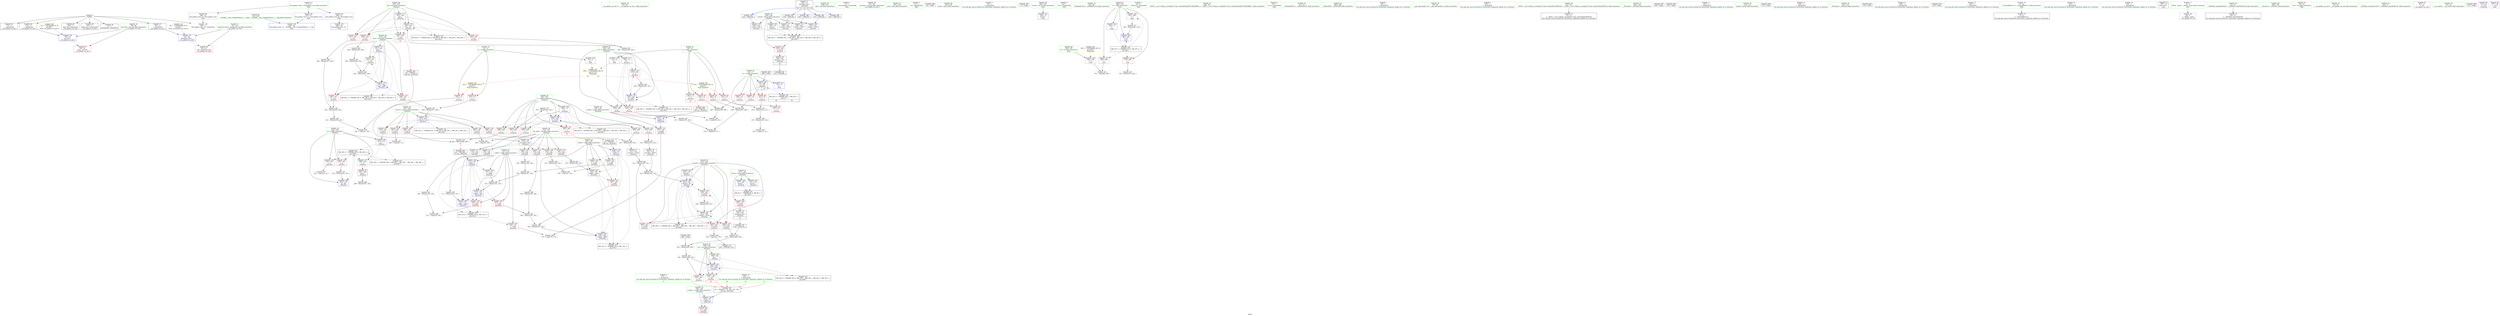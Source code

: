 digraph "SVFG" {
	label="SVFG";

	Node0x55b2abfe4cf0 [shape=record,color=grey,label="{NodeID: 0\nNullPtr}"];
	Node0x55b2abfe4cf0 -> Node0x55b2abff3450[style=solid];
	Node0x55b2abfe4cf0 -> Node0x55b2abff3550[style=solid];
	Node0x55b2abfe4cf0 -> Node0x55b2abff3620[style=solid];
	Node0x55b2abfe4cf0 -> Node0x55b2abff36f0[style=solid];
	Node0x55b2abfe4cf0 -> Node0x55b2abff37c0[style=solid];
	Node0x55b2abfe4cf0 -> Node0x55b2abff3890[style=solid];
	Node0x55b2abfe4cf0 -> Node0x55b2abff90a0[style=solid];
	Node0x55b2abff5ff0 [shape=record,color=grey,label="{NodeID: 277\n339 = Binary(338, 222, )\n}"];
	Node0x55b2abff5ff0 -> Node0x55b2abffac70[style=solid];
	Node0x55b2abff2270 [shape=record,color=red,label="{NodeID: 111\n159\<--133\n\<--len.addr\n_Z4calciiii\n}"];
	Node0x55b2abff2270 -> Node0x55b2ac000110[style=solid];
	Node0x55b2abff0420 [shape=record,color=green,label="{NodeID: 28\n54\<--55\n__cxx_global_var_init.1\<--__cxx_global_var_init.1_field_insensitive\n}"];
	Node0x55b2ac02d220 [shape=record,color=black,label="{NodeID: 388\n264 = PHI(106, )\n}"];
	Node0x55b2ac02d220 -> Node0x55b2abffa450[style=solid];
	Node0x55b2ac005320 [shape=record,color=grey,label="{NodeID: 305\n252 = cmp(250, 251, )\n}"];
	Node0x55b2abff82b0 [shape=record,color=red,label="{NodeID: 139\n332\<--203\n\<--q\n_Z5solvev\n}"];
	Node0x55b2abff82b0 -> Node0x55b2ac001490[style=solid];
	Node0x55b2abff2ce0 [shape=record,color=green,label="{NodeID: 56\n209\<--210\nabs\<--abs_field_insensitive\n}"];
	Node0x55b2ac017ac0 [shape=record,color=yellow,style=double,label="{NodeID: 333\n18V_1 = ENCHI(MR_18V_0)\npts\{15 \}\nFun[_Z5solvev]}"];
	Node0x55b2ac017ac0 -> Node0x55b2abff4850[style=dashed];
	Node0x55b2ac017ac0 -> Node0x55b2abff4920[style=dashed];
	Node0x55b2abff9a90 [shape=record,color=blue,label="{NodeID: 167\n127\<--179\nretval\<--\n_Z4calciiii\n}"];
	Node0x55b2abff9a90 -> Node0x55b2ac013ec0[style=dashed];
	Node0x55b2abff4550 [shape=record,color=purple,label="{NodeID: 84\n394\<--27\nllvm.global_ctors_0\<--llvm.global_ctors\nGlob }"];
	Node0x55b2abff4550 -> Node0x55b2abff8ea0[style=solid];
	Node0x55b2abfcf360 [shape=record,color=green,label="{NodeID: 1\n7\<--1\n__dso_handle\<--dummyObj\nGlob }"];
	Node0x55b2abff6170 [shape=record,color=grey,label="{NodeID: 278\n295 = Binary(293, 294, )\n}"];
	Node0x55b2abff6170 -> Node0x55b2ac003ca0[style=solid];
	Node0x55b2abff2340 [shape=record,color=red,label="{NodeID: 112\n164\<--133\n\<--len.addr\n_Z4calciiii\n}"];
	Node0x55b2abff2340 -> Node0x55b2ac000b90[style=solid];
	Node0x55b2abff0520 [shape=record,color=green,label="{NodeID: 29\n57\<--58\nref.tmp\<--ref.tmp_field_insensitive\n__cxx_global_var_init.1\n}"];
	Node0x55b2ac02d320 [shape=record,color=black,label="{NodeID: 389\n274 = PHI(106, )\n}"];
	Node0x55b2ac02d320 -> Node0x55b2abffa520[style=solid];
	Node0x55b2ac0054a0 [shape=record,color=grey,label="{NodeID: 306\n145 = cmp(141, 143, )\n}"];
	Node0x55b2abff8380 [shape=record,color=red,label="{NodeID: 140\n283\<--205\n\<--i\n_Z5solvev\n}"];
	Node0x55b2abff8380 -> Node0x55b2ac004a20[style=solid];
	Node0x55b2abff2de0 [shape=record,color=green,label="{NodeID: 57\n301\<--302\npow\<--pow_field_insensitive\n}"];
	Node0x55b2abff9b60 [shape=record,color=blue,label="{NodeID: 168\n127\<--182\nretval\<--\n_Z4calciiii\n}"];
	Node0x55b2abff9b60 -> Node0x55b2ac013ec0[style=dashed];
	Node0x55b2abff4650 [shape=record,color=purple,label="{NodeID: 85\n395\<--27\nllvm.global_ctors_1\<--llvm.global_ctors\nGlob }"];
	Node0x55b2abff4650 -> Node0x55b2abff8fa0[style=solid];
	Node0x55b2abfe5060 [shape=record,color=green,label="{NodeID: 2\n11\<--1\n.str\<--dummyObj\nGlob }"];
	Node0x55b2abff62f0 [shape=record,color=grey,label="{NodeID: 279\n290 = Binary(288, 289, )\n|{<s0>14}}"];
	Node0x55b2abff62f0:s0 -> Node0x55b2ac02e480[style=solid,color=red];
	Node0x55b2abff2410 [shape=record,color=red,label="{NodeID: 113\n170\<--133\n\<--len.addr\n_Z4calciiii\n}"];
	Node0x55b2abff2410 -> Node0x55b2ac000710[style=solid];
	Node0x55b2abff05f0 [shape=record,color=green,label="{NodeID: 30\n59\<--60\nexn.slot\<--exn.slot_field_insensitive\n__cxx_global_var_init.1\n}"];
	Node0x55b2abff05f0 -> Node0x55b2abff1710[style=solid];
	Node0x55b2abff05f0 -> Node0x55b2abff91a0[style=solid];
	Node0x55b2ac02d460 [shape=record,color=black,label="{NodeID: 390\n39 = PHI()\n}"];
	Node0x55b2ac005620 [shape=record,color=grey,label="{NodeID: 307\n320 = cmp(319, 14, )\n}"];
	Node0x55b2abff8450 [shape=record,color=red,label="{NodeID: 141\n287\<--205\n\<--i\n_Z5solvev\n|{<s0>14}}"];
	Node0x55b2abff8450:s0 -> Node0x55b2ac02e2b0[style=solid,color=red];
	Node0x55b2abff2ee0 [shape=record,color=green,label="{NodeID: 58\n353\<--354\nmain\<--main_field_insensitive\n}"];
	Node0x55b2ac0186c0 [shape=record,color=yellow,style=double,label="{NodeID: 335\n22V_1 = ENCHI(MR_22V_0)\npts\{19 \}\nFun[_Z5solvev]}"];
	Node0x55b2ac0186c0 -> Node0x55b2abff4d30[style=dashed];
	Node0x55b2ac0186c0 -> Node0x55b2abff4e00[style=dashed];
	Node0x55b2ac0186c0 -> Node0x55b2abff4ed0[style=dashed];
	Node0x55b2ac0186c0 -> Node0x55b2abff1640[style=dashed];
	Node0x55b2abff9c30 [shape=record,color=blue,label="{NodeID: 169\n16\<--208\nx\<--call\n_Z5solvev\n|{|<s3>22}}"];
	Node0x55b2abff9c30 -> Node0x55b2abff4ac0[style=dashed];
	Node0x55b2abff9c30 -> Node0x55b2abff4b90[style=dashed];
	Node0x55b2abff9c30 -> Node0x55b2abff4c60[style=dashed];
	Node0x55b2abff9c30:s3 -> Node0x55b2ac0170c0[style=dashed,color=blue];
	Node0x55b2abff4750 [shape=record,color=purple,label="{NodeID: 86\n396\<--27\nllvm.global_ctors_2\<--llvm.global_ctors\nGlob }"];
	Node0x55b2abff4750 -> Node0x55b2abff90a0[style=solid];
	Node0x55b2abfe46d0 [shape=record,color=green,label="{NodeID: 3\n14\<--1\n\<--dummyObj\nCan only get source location for instruction, argument, global var or function.}"];
	Node0x55b2abff6470 [shape=record,color=grey,label="{NodeID: 280\n310 = Binary(308, 309, )\n}"];
	Node0x55b2abff6470 -> Node0x55b2abff3fa0[style=solid];
	Node0x55b2abff24e0 [shape=record,color=red,label="{NodeID: 114\n175\<--135\n\<--y.addr\n_Z4calciiii\n}"];
	Node0x55b2abff24e0 -> Node0x55b2ac0048a0[style=solid];
	Node0x55b2abff06c0 [shape=record,color=green,label="{NodeID: 31\n61\<--62\nehselector.slot\<--ehselector.slot_field_insensitive\n__cxx_global_var_init.1\n}"];
	Node0x55b2abff06c0 -> Node0x55b2abff17e0[style=solid];
	Node0x55b2abff06c0 -> Node0x55b2abff9270[style=solid];
	Node0x55b2ac02d530 [shape=record,color=black,label="{NodeID: 391\n73 = PHI()\n}"];
	Node0x55b2ac00f9c0 [shape=record,color=black,label="{NodeID: 308\nMR_24V_3 = PHI(MR_24V_7, MR_24V_5, MR_24V_2, MR_24V_6, MR_24V_4, )\npts\{190 \}\n}"];
	Node0x55b2ac00f9c0 -> Node0x55b2abff25b0[style=dashed];
	Node0x55b2abff8520 [shape=record,color=red,label="{NodeID: 142\n289\<--205\n\<--i\n_Z5solvev\n}"];
	Node0x55b2abff8520 -> Node0x55b2abff62f0[style=solid];
	Node0x55b2abff2fe0 [shape=record,color=green,label="{NodeID: 59\n356\<--357\nretval\<--retval_field_insensitive\nmain\n}"];
	Node0x55b2abff2fe0 -> Node0x55b2abffae10[style=solid];
	Node0x55b2abff9d00 [shape=record,color=blue,label="{NodeID: 170\n189\<--218\nretval\<--call1\n_Z5solvev\n}"];
	Node0x55b2abff9d00 -> Node0x55b2ac00f9c0[style=dashed];
	Node0x55b2abff4850 [shape=record,color=red,label="{NodeID: 87\n232\<--13\n\<--n\n_Z5solvev\n}"];
	Node0x55b2abff4850 -> Node0x55b2ac004ba0[style=solid];
	Node0x55b2abfdfe10 [shape=record,color=green,label="{NodeID: 4\n22\<--1\n.str.2\<--dummyObj\nGlob }"];
	Node0x55b2abff65f0 [shape=record,color=grey,label="{NodeID: 281\n245 = Binary(244, 222, )\n}"];
	Node0x55b2abff65f0 -> Node0x55b2abffa1e0[style=solid];
	Node0x55b2abff25b0 [shape=record,color=red,label="{NodeID: 115\n346\<--189\n\<--retval\n_Z5solvev\n}"];
	Node0x55b2abff25b0 -> Node0x55b2abff4140[style=solid];
	Node0x55b2abff0790 [shape=record,color=green,label="{NodeID: 32\n64\<--65\n_ZNSaIcEC1Ev\<--_ZNSaIcEC1Ev_field_insensitive\n}"];
	Node0x55b2ac02d600 [shape=record,color=black,label="{NodeID: 392\n208 = PHI()\n}"];
	Node0x55b2ac02d600 -> Node0x55b2abff9c30[style=solid];
	Node0x55b2ac00fec0 [shape=record,color=black,label="{NodeID: 309\nMR_26V_2 = PHI(MR_26V_4, MR_26V_4, MR_26V_1, MR_26V_4, MR_26V_4, )\npts\{192 \}\n}"];
	Node0x55b2abff85f0 [shape=record,color=red,label="{NodeID: 143\n309\<--205\n\<--i\n_Z5solvev\n}"];
	Node0x55b2abff85f0 -> Node0x55b2abff6470[style=solid];
	Node0x55b2abff30b0 [shape=record,color=green,label="{NodeID: 60\n358\<--359\nn1\<--n1_field_insensitive\nmain\n}"];
	Node0x55b2abff30b0 -> Node0x55b2abff8860[style=solid];
	Node0x55b2abff9dd0 [shape=record,color=blue,label="{NodeID: 171\n191\<--222\nnow\<--\n_Z5solvev\n}"];
	Node0x55b2abff9dd0 -> Node0x55b2abff7000[style=dashed];
	Node0x55b2abff9dd0 -> Node0x55b2abff70d0[style=dashed];
	Node0x55b2abff9dd0 -> Node0x55b2abff71a0[style=dashed];
	Node0x55b2abff9dd0 -> Node0x55b2abffa110[style=dashed];
	Node0x55b2abff9dd0 -> Node0x55b2ac00fec0[style=dashed];
	Node0x55b2abff4920 [shape=record,color=red,label="{NodeID: 88\n257\<--13\n\<--n\n_Z5solvev\n}"];
	Node0x55b2abff4920 -> Node0x55b2ac001610[style=solid];
	Node0x55b2abfdfea0 [shape=record,color=green,label="{NodeID: 5\n24\<--1\n_ZSt3cin\<--dummyObj\nGlob }"];
	Node0x55b2abff6770 [shape=record,color=grey,label="{NodeID: 282\n312 = Binary(307, 311, )\n}"];
	Node0x55b2abff6770 -> Node0x55b2ac003b20[style=solid];
	Node0x55b2abff7000 [shape=record,color=red,label="{NodeID: 116\n226\<--191\n\<--now\n_Z5solvev\n}"];
	Node0x55b2abff7000 -> Node0x55b2abfffe10[style=solid];
	Node0x55b2abff0890 [shape=record,color=green,label="{NodeID: 33\n68\<--69\n_ZNSt7__cxx1112basic_stringIcSt11char_traitsIcESaIcEEC1EPKcRKS3_\<--_ZNSt7__cxx1112basic_stringIcSt11char_traitsIcESaIcEEC1EPKcRKS3__field_insensitive\n}"];
	Node0x55b2ac02d6d0 [shape=record,color=black,label="{NodeID: 393\n218 = PHI(106, )\n}"];
	Node0x55b2ac02d6d0 -> Node0x55b2abff9d00[style=solid];
	Node0x55b2ac0103c0 [shape=record,color=black,label="{NodeID: 310\nMR_28V_2 = PHI(MR_28V_4, MR_28V_4, MR_28V_1, MR_28V_4, MR_28V_4, )\npts\{194 \}\n}"];
	Node0x55b2abff86c0 [shape=record,color=red,label="{NodeID: 144\n313\<--205\n\<--i\n_Z5solvev\n}"];
	Node0x55b2abff86c0 -> Node0x55b2abff6ef0[style=solid];
	Node0x55b2abff3180 [shape=record,color=green,label="{NodeID: 61\n360\<--361\ni\<--i_field_insensitive\nmain\n}"];
	Node0x55b2abff3180 -> Node0x55b2abff8930[style=solid];
	Node0x55b2abff3180 -> Node0x55b2abff8a00[style=solid];
	Node0x55b2abff3180 -> Node0x55b2abff8ad0[style=solid];
	Node0x55b2abff3180 -> Node0x55b2abff4fa0[style=solid];
	Node0x55b2abff3180 -> Node0x55b2abff5070[style=solid];
	Node0x55b2abff9ea0 [shape=record,color=blue,label="{NodeID: 172\n193\<--222\nlen\<--\n_Z5solvev\n}"];
	Node0x55b2abff9ea0 -> Node0x55b2abff7270[style=dashed];
	Node0x55b2abff9ea0 -> Node0x55b2abff7340[style=dashed];
	Node0x55b2abff9ea0 -> Node0x55b2abff7410[style=dashed];
	Node0x55b2abff9ea0 -> Node0x55b2abff74e0[style=dashed];
	Node0x55b2abff9ea0 -> Node0x55b2abffa1e0[style=dashed];
	Node0x55b2abff9ea0 -> Node0x55b2ac0103c0[style=dashed];
	Node0x55b2abff49f0 [shape=record,color=red,label="{NodeID: 89\n207\<--16\n\<--x\n_Z5solvev\n}"];
	Node0x55b2abfdff30 [shape=record,color=green,label="{NodeID: 6\n25\<--1\n.str.3\<--dummyObj\nGlob }"];
	Node0x55b2abff68f0 [shape=record,color=grey,label="{NodeID: 283\n240 = Binary(239, 222, )\n}"];
	Node0x55b2abff68f0 -> Node0x55b2abff6a70[style=solid];
	Node0x55b2abff70d0 [shape=record,color=red,label="{NodeID: 117\n241\<--191\n\<--now\n_Z5solvev\n}"];
	Node0x55b2abff70d0 -> Node0x55b2abff6a70[style=solid];
	Node0x55b2abff0990 [shape=record,color=green,label="{NodeID: 34\n71\<--72\n_ZNSaIcED1Ev\<--_ZNSaIcED1Ev_field_insensitive\n}"];
	Node0x55b2ac02d980 [shape=record,color=black,label="{NodeID: 394\n254 = PHI(106, )\n}"];
	Node0x55b2ac02d980 -> Node0x55b2abffa2b0[style=solid];
	Node0x55b2ac0108c0 [shape=record,color=black,label="{NodeID: 311\nMR_30V_2 = PHI(MR_30V_4, MR_30V_4, MR_30V_1, MR_30V_4, MR_30V_4, )\npts\{196 \}\n}"];
	Node0x55b2abff8790 [shape=record,color=red,label="{NodeID: 145\n338\<--205\n\<--i\n_Z5solvev\n}"];
	Node0x55b2abff8790 -> Node0x55b2abff5ff0[style=solid];
	Node0x55b2abff3250 [shape=record,color=green,label="{NodeID: 62\n364\<--365\n_ZNSirsERi\<--_ZNSirsERi_field_insensitive\n}"];
	Node0x55b2abff9f70 [shape=record,color=blue,label="{NodeID: 173\n195\<--14\nh\<--\n_Z5solvev\n}"];
	Node0x55b2abff9f70 -> Node0x55b2abff75b0[style=dashed];
	Node0x55b2abff9f70 -> Node0x55b2abff7680[style=dashed];
	Node0x55b2abff9f70 -> Node0x55b2abff7750[style=dashed];
	Node0x55b2abff9f70 -> Node0x55b2abffa040[style=dashed];
	Node0x55b2abff9f70 -> Node0x55b2ac0108c0[style=dashed];
	Node0x55b2abff4ac0 [shape=record,color=red,label="{NodeID: 90\n212\<--16\n\<--x\n_Z5solvev\n}"];
	Node0x55b2abff4ac0 -> Node0x55b2ac001190[style=solid];
	Node0x55b2abfef370 [shape=record,color=green,label="{NodeID: 7\n28\<--1\n\<--dummyObj\nCan only get source location for instruction, argument, global var or function.}"];
	Node0x55b2abff6a70 [shape=record,color=grey,label="{NodeID: 284\n242 = Binary(241, 240, )\n}"];
	Node0x55b2abff6a70 -> Node0x55b2abffa110[style=solid];
	Node0x55b2abff71a0 [shape=record,color=red,label="{NodeID: 118\n258\<--191\n\<--now\n_Z5solvev\n}"];
	Node0x55b2abff71a0 -> Node0x55b2ac001610[style=solid];
	Node0x55b2abff0a90 [shape=record,color=green,label="{NodeID: 35\n95\<--96\n__gxx_personality_v0\<--__gxx_personality_v0_field_insensitive\n}"];
	Node0x55b2ac02dac0 [shape=record,color=black,label="{NodeID: 395\n299 = PHI()\n}"];
	Node0x55b2ac02dac0 -> Node0x55b2ac003ca0[style=solid];
	Node0x55b2ac010dc0 [shape=record,color=black,label="{NodeID: 312\nMR_32V_2 = PHI(MR_32V_3, MR_32V_3, MR_32V_1, MR_32V_3, MR_32V_1, )\npts\{198 \}\n}"];
	Node0x55b2abff8860 [shape=record,color=red,label="{NodeID: 146\n369\<--358\n\<--n1\nmain\n}"];
	Node0x55b2abff8860 -> Node0x55b2ac004d20[style=solid];
	Node0x55b2abff3350 [shape=record,color=green,label="{NodeID: 63\n29\<--389\n_GLOBAL__sub_I_SergeyFedorov_1_1.cpp\<--_GLOBAL__sub_I_SergeyFedorov_1_1.cpp_field_insensitive\n}"];
	Node0x55b2abff3350 -> Node0x55b2abff8fa0[style=solid];
	Node0x55b2abfff6f0 [shape=record,color=black,label="{NodeID: 257\n325 = PHI(326, 323, )\n}"];
	Node0x55b2abffa040 [shape=record,color=blue,label="{NodeID: 174\n195\<--236\nh\<--add5\n_Z5solvev\n}"];
	Node0x55b2abffa040 -> Node0x55b2abff75b0[style=dashed];
	Node0x55b2abffa040 -> Node0x55b2abff7680[style=dashed];
	Node0x55b2abffa040 -> Node0x55b2abff7750[style=dashed];
	Node0x55b2abffa040 -> Node0x55b2abffa040[style=dashed];
	Node0x55b2abffa040 -> Node0x55b2ac0108c0[style=dashed];
	Node0x55b2abff4b90 [shape=record,color=red,label="{NodeID: 91\n248\<--16\n\<--x\n_Z5solvev\n}"];
	Node0x55b2abff4b90 -> Node0x55b2ac0042a0[style=solid];
	Node0x55b2abfef400 [shape=record,color=green,label="{NodeID: 8\n144\<--1\n\<--dummyObj\nCan only get source location for instruction, argument, global var or function.}"];
	Node0x55b2abff6bf0 [shape=record,color=grey,label="{NodeID: 285\n155 = Binary(144, 154, )\n}"];
	Node0x55b2abff6bf0 -> Node0x55b2abff9820[style=solid];
	Node0x55b2abff7270 [shape=record,color=red,label="{NodeID: 119\n227\<--193\n\<--len\n_Z5solvev\n}"];
	Node0x55b2abff7270 -> Node0x55b2abffff90[style=solid];
	Node0x55b2abff0b90 [shape=record,color=green,label="{NodeID: 36\n75\<--101\n_ZNSt7__cxx1112basic_stringIcSt11char_traitsIcESaIcEED1Ev\<--_ZNSt7__cxx1112basic_stringIcSt11char_traitsIcESaIcEED1Ev_field_insensitive\n}"];
	Node0x55b2abff0b90 -> Node0x55b2abff3d00[style=solid];
	Node0x55b2ac02db90 [shape=record,color=black,label="{NodeID: 396\n343 = PHI(106, )\n}"];
	Node0x55b2ac0112c0 [shape=record,color=black,label="{NodeID: 313\nMR_34V_2 = PHI(MR_34V_4, MR_34V_1, MR_34V_1, MR_34V_1, MR_34V_1, )\npts\{200 \}\n}"];
	Node0x55b2abff8930 [shape=record,color=red,label="{NodeID: 147\n368\<--360\n\<--i\nmain\n}"];
	Node0x55b2abff8930 -> Node0x55b2ac004d20[style=solid];
	Node0x55b2abff3450 [shape=record,color=black,label="{NodeID: 64\n2\<--3\ndummyVal\<--dummyVal\n}"];
	Node0x55b2abfffc90 [shape=record,color=grey,label="{NodeID: 258\n269 = Binary(267, 268, )\n}"];
	Node0x55b2abfffc90 -> Node0x55b2ac005020[style=solid];
	Node0x55b2abffa110 [shape=record,color=blue,label="{NodeID: 175\n191\<--242\nnow\<--add8\n_Z5solvev\n}"];
	Node0x55b2abffa110 -> Node0x55b2abff7000[style=dashed];
	Node0x55b2abffa110 -> Node0x55b2abff70d0[style=dashed];
	Node0x55b2abffa110 -> Node0x55b2abff71a0[style=dashed];
	Node0x55b2abffa110 -> Node0x55b2abffa110[style=dashed];
	Node0x55b2abffa110 -> Node0x55b2ac00fec0[style=dashed];
	Node0x55b2abff4c60 [shape=record,color=red,label="{NodeID: 92\n267\<--16\n\<--x\n_Z5solvev\n}"];
	Node0x55b2abff4c60 -> Node0x55b2abfffc90[style=solid];
	Node0x55b2abfef490 [shape=record,color=green,label="{NodeID: 9\n179\<--1\n\<--dummyObj\nCan only get source location for instruction, argument, global var or function.|{<s0>11}}"];
	Node0x55b2abfef490:s0 -> Node0x55b2ac02e840[style=solid,color=red];
	Node0x55b2abff6d70 [shape=record,color=grey,label="{NodeID: 286\n298 = Binary(297, 182, )\n}"];
	Node0x55b2abff7340 [shape=record,color=red,label="{NodeID: 120\n238\<--193\n\<--len\n_Z5solvev\n}"];
	Node0x55b2abff7340 -> Node0x55b2ac000410[style=solid];
	Node0x55b2abff0c90 [shape=record,color=green,label="{NodeID: 37\n104\<--105\n_Z5writed\<--_Z5writed_field_insensitive\n}"];
	Node0x55b2ac02dca0 [shape=record,color=black,label="{NodeID: 397\n363 = PHI()\n}"];
	Node0x55b2ac0117c0 [shape=record,color=black,label="{NodeID: 314\nMR_36V_2 = PHI(MR_36V_4, MR_36V_1, MR_36V_1, MR_36V_1, MR_36V_1, )\npts\{202 \}\n}"];
	Node0x55b2abff8a00 [shape=record,color=red,label="{NodeID: 148\n375\<--360\n\<--i\nmain\n}"];
	Node0x55b2abff8a00 -> Node0x55b2ac001310[style=solid];
	Node0x55b2abff3550 [shape=record,color=black,label="{NodeID: 65\n77\<--3\n\<--dummyVal\n__cxx_global_var_init.1\n}"];
	Node0x55b2abfffe10 [shape=record,color=grey,label="{NodeID: 259\n230 = Binary(226, 228, )\n}"];
	Node0x55b2abfffe10 -> Node0x55b2ac000590[style=solid];
	Node0x55b2abffa1e0 [shape=record,color=blue,label="{NodeID: 176\n193\<--245\nlen\<--inc\n_Z5solvev\n}"];
	Node0x55b2abffa1e0 -> Node0x55b2abff7270[style=dashed];
	Node0x55b2abffa1e0 -> Node0x55b2abff7340[style=dashed];
	Node0x55b2abffa1e0 -> Node0x55b2abff7410[style=dashed];
	Node0x55b2abffa1e0 -> Node0x55b2abff74e0[style=dashed];
	Node0x55b2abffa1e0 -> Node0x55b2abffa1e0[style=dashed];
	Node0x55b2abffa1e0 -> Node0x55b2ac0103c0[style=dashed];
	Node0x55b2abff4d30 [shape=record,color=red,label="{NodeID: 93\n213\<--18\n\<--y\n_Z5solvev\n}"];
	Node0x55b2abff4d30 -> Node0x55b2ac001190[style=solid];
	Node0x55b2abfef520 [shape=record,color=green,label="{NodeID: 10\n182\<--1\n\<--dummyObj\nCan only get source location for instruction, argument, global var or function.|{<s0>10|<s1>12|<s2>13}}"];
	Node0x55b2abfef520:s0 -> Node0x55b2ac02e840[style=solid,color=red];
	Node0x55b2abfef520:s1 -> Node0x55b2ac02e840[style=solid,color=red];
	Node0x55b2abfef520:s2 -> Node0x55b2ac02e840[style=solid,color=red];
	Node0x55b2abff6ef0 [shape=record,color=grey,label="{NodeID: 287\n314 = Binary(313, 222, )\n}"];
	Node0x55b2abff6ef0 -> Node0x55b2abff4070[style=solid];
	Node0x55b2abff7410 [shape=record,color=red,label="{NodeID: 121\n244\<--193\n\<--len\n_Z5solvev\n}"];
	Node0x55b2abff7410 -> Node0x55b2abff65f0[style=solid];
	Node0x55b2abff0d90 [shape=record,color=green,label="{NodeID: 38\n108\<--109\np.addr\<--p.addr_field_insensitive\n_Z5writed\n}"];
	Node0x55b2abff0d90 -> Node0x55b2abff18b0[style=solid];
	Node0x55b2abff0d90 -> Node0x55b2abff9340[style=solid];
	Node0x55b2ac02dd70 [shape=record,color=black,label="{NodeID: 398\n372 = PHI()\n}"];
	Node0x55b2ac011cc0 [shape=record,color=black,label="{NodeID: 315\nMR_38V_2 = PHI(MR_38V_4, MR_38V_1, MR_38V_1, MR_38V_1, MR_38V_1, )\npts\{204 \}\n}"];
	Node0x55b2abff8ad0 [shape=record,color=red,label="{NodeID: 149\n381\<--360\n\<--i\nmain\n}"];
	Node0x55b2abff8ad0 -> Node0x55b2ac001010[style=solid];
	Node0x55b2abff3620 [shape=record,color=black,label="{NodeID: 66\n78\<--3\n\<--dummyVal\n__cxx_global_var_init.1\n}"];
	Node0x55b2abff3620 -> Node0x55b2abff91a0[style=solid];
	Node0x55b2abffff90 [shape=record,color=grey,label="{NodeID: 260\n228 = Binary(227, 229, )\n}"];
	Node0x55b2abffff90 -> Node0x55b2abfffe10[style=solid];
	Node0x55b2abffa2b0 [shape=record,color=blue,label="{NodeID: 177\n189\<--254\nretval\<--call12\n_Z5solvev\n}"];
	Node0x55b2abffa2b0 -> Node0x55b2ac00f9c0[style=dashed];
	Node0x55b2abff4e00 [shape=record,color=red,label="{NodeID: 94\n249\<--18\n\<--y\n_Z5solvev\n}"];
	Node0x55b2abff4e00 -> Node0x55b2ac0042a0[style=solid];
	Node0x55b2abfef5b0 [shape=record,color=green,label="{NodeID: 11\n222\<--1\n\<--dummyObj\nCan only get source location for instruction, argument, global var or function.}"];
	Node0x55b2ac0039a0 [shape=record,color=grey,label="{NodeID: 288\n152 = Binary(151, 150, )\n}"];
	Node0x55b2ac0039a0 -> Node0x55b2abff9750[style=solid];
	Node0x55b2abff74e0 [shape=record,color=red,label="{NodeID: 122\n291\<--193\n\<--len\n_Z5solvev\n|{<s0>14}}"];
	Node0x55b2abff74e0:s0 -> Node0x55b2ac02e5c0[style=solid,color=red];
	Node0x55b2abff0e60 [shape=record,color=green,label="{NodeID: 39\n114\<--115\nprintf\<--printf_field_insensitive\n}"];
	Node0x55b2ac02de70 [shape=record,color=black,label="{NodeID: 399\n373 = PHI()\n}"];
	Node0x55b2ac0121c0 [shape=record,color=black,label="{NodeID: 316\nMR_40V_2 = PHI(MR_40V_4, MR_40V_1, MR_40V_1, MR_40V_1, MR_40V_1, )\npts\{206 \}\n}"];
	Node0x55b2abff8ba0 [shape=record,color=blue,label="{NodeID: 150\n13\<--14\nn\<--\nGlob }"];
	Node0x55b2abff8ba0 -> Node0x55b2ac019ac0[style=dashed];
	Node0x55b2abff36f0 [shape=record,color=black,label="{NodeID: 67\n80\<--3\n\<--dummyVal\n__cxx_global_var_init.1\n}"];
	Node0x55b2abff36f0 -> Node0x55b2abff9270[style=solid];
	Node0x55b2ac000110 [shape=record,color=grey,label="{NodeID: 261\n160 = Binary(144, 159, )\n}"];
	Node0x55b2ac000110 -> Node0x55b2ac0045a0[style=solid];
	Node0x55b2abffa380 [shape=record,color=blue,label="{NodeID: 178\n197\<--259\nrem14\<--sub\n_Z5solvev\n}"];
	Node0x55b2abffa380 -> Node0x55b2abff7820[style=dashed];
	Node0x55b2abffa380 -> Node0x55b2abff78f0[style=dashed];
	Node0x55b2abffa380 -> Node0x55b2abff79c0[style=dashed];
	Node0x55b2abffa380 -> Node0x55b2abff7a90[style=dashed];
	Node0x55b2abffa380 -> Node0x55b2abff7b60[style=dashed];
	Node0x55b2abffa380 -> Node0x55b2ac010dc0[style=dashed];
	Node0x55b2abff4ed0 [shape=record,color=red,label="{NodeID: 95\n268\<--18\n\<--y\n_Z5solvev\n}"];
	Node0x55b2abff4ed0 -> Node0x55b2abfffc90[style=solid];
	Node0x55b2abfef640 [shape=record,color=green,label="{NodeID: 12\n229\<--1\n\<--dummyObj\nCan only get source location for instruction, argument, global var or function.}"];
	Node0x55b2ac003b20 [shape=record,color=grey,label="{NodeID: 289\n316 = Binary(312, 315, )\n}"];
	Node0x55b2ac003b20 -> Node0x55b2abffaa00[style=solid];
	Node0x55b2abff75b0 [shape=record,color=red,label="{NodeID: 123\n235\<--195\n\<--h\n_Z5solvev\n}"];
	Node0x55b2abff75b0 -> Node0x55b2ac000290[style=solid];
	Node0x55b2abff0f60 [shape=record,color=green,label="{NodeID: 40\n120\<--121\n_Z4calciiii\<--_Z4calciiii_field_insensitive\n}"];
	Node0x55b2ac02df70 [shape=record,color=black,label="{NodeID: 400\n374 = PHI()\n}"];
	Node0x55b2ac0126c0 [shape=record,color=black,label="{NodeID: 317\nMR_10V_6 = PHI(MR_10V_5, MR_10V_4, )\npts\{130 \}\n}"];
	Node0x55b2abff8ca0 [shape=record,color=blue,label="{NodeID: 151\n16\<--14\nx\<--\nGlob }"];
	Node0x55b2abff8ca0 -> Node0x55b2ac0170c0[style=dashed];
	Node0x55b2abff37c0 [shape=record,color=black,label="{NodeID: 68\n86\<--3\nlpad.val\<--dummyVal\n__cxx_global_var_init.1\n}"];
	Node0x55b2ac000290 [shape=record,color=grey,label="{NodeID: 262\n236 = Binary(235, 144, )\n}"];
	Node0x55b2ac000290 -> Node0x55b2abffa040[style=solid];
	Node0x55b2abffa450 [shape=record,color=blue,label="{NodeID: 179\n189\<--264\nretval\<--call17\n_Z5solvev\n}"];
	Node0x55b2abffa450 -> Node0x55b2ac00f9c0[style=dashed];
	Node0x55b2abff1640 [shape=record,color=red,label="{NodeID: 96\n292\<--18\n\<--y\n_Z5solvev\n|{<s0>14}}"];
	Node0x55b2abff1640:s0 -> Node0x55b2ac02e700[style=solid,color=red];
	Node0x55b2abfef6d0 [shape=record,color=green,label="{NodeID: 13\n300\<--1\n\<--dummyObj\nCan only get source location for instruction, argument, global var or function.}"];
	Node0x55b2ac003ca0 [shape=record,color=grey,label="{NodeID: 290\n303 = Binary(295, 299, )\n}"];
	Node0x55b2ac003ca0 -> Node0x55b2ac003fa0[style=solid];
	Node0x55b2abff7680 [shape=record,color=red,label="{NodeID: 124\n251\<--195\n\<--h\n_Z5solvev\n}"];
	Node0x55b2abff7680 -> Node0x55b2ac005320[style=solid];
	Node0x55b2abff1060 [shape=record,color=green,label="{NodeID: 41\n127\<--128\nretval\<--retval_field_insensitive\n_Z4calciiii\n}"];
	Node0x55b2abff1060 -> Node0x55b2abff1980[style=solid];
	Node0x55b2abff1060 -> Node0x55b2abff9a90[style=solid];
	Node0x55b2abff1060 -> Node0x55b2abff9b60[style=solid];
	Node0x55b2ac02e040 [shape=record,color=black,label="{NodeID: 401\n378 = PHI()\n}"];
	Node0x55b2ac0133d0 [shape=record,color=black,label="{NodeID: 318\nMR_12V_6 = PHI(MR_12V_5, MR_12V_4, )\npts\{132 \}\n}"];
	Node0x55b2ac0133d0 -> Node0x55b2abff1f30[style=dashed];
	Node0x55b2abff8da0 [shape=record,color=blue,label="{NodeID: 152\n18\<--14\ny\<--\nGlob }"];
	Node0x55b2abff8da0 -> Node0x55b2ac019ac0[style=dashed];
	Node0x55b2abff3890 [shape=record,color=black,label="{NodeID: 69\n87\<--3\nlpad.val1\<--dummyVal\n__cxx_global_var_init.1\n}"];
	Node0x55b2ac000410 [shape=record,color=grey,label="{NodeID: 263\n239 = Binary(238, 229, )\n}"];
	Node0x55b2ac000410 -> Node0x55b2abff68f0[style=solid];
	Node0x55b2abffa520 [shape=record,color=blue,label="{NodeID: 180\n189\<--274\nretval\<--call23\n_Z5solvev\n}"];
	Node0x55b2abffa520 -> Node0x55b2ac00f9c0[style=dashed];
	Node0x55b2abff1710 [shape=record,color=red,label="{NodeID: 97\n84\<--59\nexn\<--exn.slot\n__cxx_global_var_init.1\n}"];
	Node0x55b2abfef760 [shape=record,color=green,label="{NodeID: 14\n326\<--1\n\<--dummyObj\nCan only get source location for instruction, argument, global var or function.}"];
	Node0x55b2ac003e20 [shape=record,color=grey,label="{NodeID: 291\n150 = Binary(147, 149, )\n}"];
	Node0x55b2ac003e20 -> Node0x55b2ac0039a0[style=solid];
	Node0x55b2abff7750 [shape=record,color=red,label="{NodeID: 125\n270\<--195\n\<--h\n_Z5solvev\n}"];
	Node0x55b2abff7750 -> Node0x55b2ac000e90[style=solid];
	Node0x55b2abff1130 [shape=record,color=green,label="{NodeID: 42\n129\<--130\nl.addr\<--l.addr_field_insensitive\n_Z4calciiii\n}"];
	Node0x55b2abff1130 -> Node0x55b2abff1a50[style=solid];
	Node0x55b2abff1130 -> Node0x55b2abff1b20[style=solid];
	Node0x55b2abff1130 -> Node0x55b2abff1bf0[style=solid];
	Node0x55b2abff1130 -> Node0x55b2abff9410[style=solid];
	Node0x55b2abff1130 -> Node0x55b2abff9820[style=solid];
	Node0x55b2abff1130 -> Node0x55b2abff98f0[style=solid];
	Node0x55b2ac02e110 [shape=record,color=black,label="{NodeID: 402\n379 = PHI(188, )\n}"];
	Node0x55b2abff8ea0 [shape=record,color=blue,label="{NodeID: 153\n394\<--28\nllvm.global_ctors_0\<--\nGlob }"];
	Node0x55b2abff3960 [shape=record,color=black,label="{NodeID: 70\n9\<--8\n\<--_ZL4taskB5cxx11\nCan only get source location for instruction, argument, global var or function.}"];
	Node0x55b2ac000590 [shape=record,color=grey,label="{NodeID: 264\n231 = Binary(230, 222, )\n}"];
	Node0x55b2ac000590 -> Node0x55b2ac004ba0[style=solid];
	Node0x55b2abffa5f0 [shape=record,color=blue,label="{NodeID: 181\n199\<--182\nres\<--\n_Z5solvev\n}"];
	Node0x55b2abffa5f0 -> Node0x55b2abff7c30[style=dashed];
	Node0x55b2abffa5f0 -> Node0x55b2abff7d00[style=dashed];
	Node0x55b2abffa5f0 -> Node0x55b2abffa930[style=dashed];
	Node0x55b2abffa5f0 -> Node0x55b2ac0112c0[style=dashed];
	Node0x55b2abff17e0 [shape=record,color=red,label="{NodeID: 98\n85\<--61\nsel\<--ehselector.slot\n__cxx_global_var_init.1\n}"];
	Node0x55b2abfef7f0 [shape=record,color=green,label="{NodeID: 15\n330\<--1\n\<--dummyObj\nCan only get source location for instruction, argument, global var or function.}"];
	Node0x55b2ac003fa0 [shape=record,color=grey,label="{NodeID: 292\n305 = Binary(304, 303, )\n}"];
	Node0x55b2ac003fa0 -> Node0x55b2abffa930[style=solid];
	Node0x55b2abff7820 [shape=record,color=red,label="{NodeID: 126\n261\<--197\n\<--rem14\n_Z5solvev\n}"];
	Node0x55b2abff7820 -> Node0x55b2ac004720[style=solid];
	Node0x55b2abff1200 [shape=record,color=green,label="{NodeID: 43\n131\<--132\nr.addr\<--r.addr_field_insensitive\n_Z4calciiii\n}"];
	Node0x55b2abff1200 -> Node0x55b2abff1cc0[style=solid];
	Node0x55b2abff1200 -> Node0x55b2abff1d90[style=solid];
	Node0x55b2abff1200 -> Node0x55b2abff1e60[style=solid];
	Node0x55b2abff1200 -> Node0x55b2abff1f30[style=solid];
	Node0x55b2abff1200 -> Node0x55b2abff94e0[style=solid];
	Node0x55b2abff1200 -> Node0x55b2abff9750[style=solid];
	Node0x55b2abff1200 -> Node0x55b2abff99c0[style=solid];
	Node0x55b2ac02e2b0 [shape=record,color=black,label="{NodeID: 403\n123 = PHI(287, )\n0th arg _Z4calciiii }"];
	Node0x55b2ac02e2b0 -> Node0x55b2abff9410[style=solid];
	Node0x55b2abff8fa0 [shape=record,color=blue,label="{NodeID: 154\n395\<--29\nllvm.global_ctors_1\<--_GLOBAL__sub_I_SergeyFedorov_1_1.cpp\nGlob }"];
	Node0x55b2abff3a60 [shape=record,color=black,label="{NodeID: 71\n106\<--14\n_Z5writed_ret\<--\n_Z5writed\n|{<s0>10|<s1>11|<s2>12|<s3>13|<s4>16}}"];
	Node0x55b2abff3a60:s0 -> Node0x55b2ac02d6d0[style=solid,color=blue];
	Node0x55b2abff3a60:s1 -> Node0x55b2ac02d980[style=solid,color=blue];
	Node0x55b2abff3a60:s2 -> Node0x55b2ac02d220[style=solid,color=blue];
	Node0x55b2abff3a60:s3 -> Node0x55b2ac02d320[style=solid,color=blue];
	Node0x55b2abff3a60:s4 -> Node0x55b2ac02db90[style=solid,color=blue];
	Node0x55b2ac000710 [shape=record,color=grey,label="{NodeID: 265\n171 = Binary(144, 170, )\n}"];
	Node0x55b2ac000710 -> Node0x55b2abff99c0[style=solid];
	Node0x55b2abffa6c0 [shape=record,color=blue,label="{NodeID: 182\n201\<--179\nnow25\<--\n_Z5solvev\n}"];
	Node0x55b2abffa6c0 -> Node0x55b2abff7dd0[style=dashed];
	Node0x55b2abffa6c0 -> Node0x55b2abff7ea0[style=dashed];
	Node0x55b2abffa6c0 -> Node0x55b2abffaa00[style=dashed];
	Node0x55b2abffa6c0 -> Node0x55b2ac0117c0[style=dashed];
	Node0x55b2abff18b0 [shape=record,color=red,label="{NodeID: 99\n111\<--108\n\<--p.addr\n_Z5writed\n}"];
	Node0x55b2abfef880 [shape=record,color=green,label="{NodeID: 16\n334\<--1\n\<--dummyObj\nCan only get source location for instruction, argument, global var or function.}"];
	Node0x55b2ac004120 [shape=record,color=grey,label="{NodeID: 293\n149 = Binary(144, 148, )\n}"];
	Node0x55b2ac004120 -> Node0x55b2ac003e20[style=solid];
	Node0x55b2abff78f0 [shape=record,color=red,label="{NodeID: 127\n279\<--197\n\<--rem14\n_Z5solvev\n}"];
	Node0x55b2abff78f0 -> Node0x55b2abffa790[style=solid];
	Node0x55b2abff12d0 [shape=record,color=green,label="{NodeID: 44\n133\<--134\nlen.addr\<--len.addr_field_insensitive\n_Z4calciiii\n}"];
	Node0x55b2abff12d0 -> Node0x55b2abff2000[style=solid];
	Node0x55b2abff12d0 -> Node0x55b2abff20d0[style=solid];
	Node0x55b2abff12d0 -> Node0x55b2abff21a0[style=solid];
	Node0x55b2abff12d0 -> Node0x55b2abff2270[style=solid];
	Node0x55b2abff12d0 -> Node0x55b2abff2340[style=solid];
	Node0x55b2abff12d0 -> Node0x55b2abff2410[style=solid];
	Node0x55b2abff12d0 -> Node0x55b2abff95b0[style=solid];
	Node0x55b2ac02e480 [shape=record,color=black,label="{NodeID: 404\n124 = PHI(290, )\n1st arg _Z4calciiii }"];
	Node0x55b2ac02e480 -> Node0x55b2abff94e0[style=solid];
	Node0x55b2ac013ec0 [shape=record,color=black,label="{NodeID: 321\nMR_8V_3 = PHI(MR_8V_4, MR_8V_2, )\npts\{128 \}\n}"];
	Node0x55b2ac013ec0 -> Node0x55b2abff1980[style=dashed];
	Node0x55b2abff90a0 [shape=record,color=blue, style = dotted,label="{NodeID: 155\n396\<--3\nllvm.global_ctors_2\<--dummyVal\nGlob }"];
	Node0x55b2abff3b30 [shape=record,color=black,label="{NodeID: 72\n355\<--14\nmain_ret\<--\nmain\n}"];
	Node0x55b2ac000890 [shape=record,color=grey,label="{NodeID: 266\n168 = Binary(167, 166, )\n}"];
	Node0x55b2ac000890 -> Node0x55b2abff98f0[style=solid];
	Node0x55b2abffa790 [shape=record,color=blue,label="{NodeID: 183\n203\<--279\nq\<--\n_Z5solvev\n}"];
	Node0x55b2abffa790 -> Node0x55b2abff8110[style=dashed];
	Node0x55b2abffa790 -> Node0x55b2ac011cc0[style=dashed];
	Node0x55b2abffa790 -> Node0x55b2ac015cc0[style=dashed];
	Node0x55b2abff1980 [shape=record,color=red,label="{NodeID: 100\n184\<--127\n\<--retval\n_Z4calciiii\n}"];
	Node0x55b2abff1980 -> Node0x55b2abff3e00[style=solid];
	Node0x55b2abfef950 [shape=record,color=green,label="{NodeID: 17\n4\<--6\n_ZStL8__ioinit\<--_ZStL8__ioinit_field_insensitive\nGlob }"];
	Node0x55b2abfef950 -> Node0x55b2abff4210[style=solid];
	Node0x55b2ac0042a0 [shape=record,color=grey,label="{NodeID: 294\n250 = Binary(248, 249, )\n}"];
	Node0x55b2ac0042a0 -> Node0x55b2ac005320[style=solid];
	Node0x55b2abff79c0 [shape=record,color=red,label="{NodeID: 128\n284\<--197\n\<--rem14\n_Z5solvev\n}"];
	Node0x55b2abff79c0 -> Node0x55b2ac004a20[style=solid];
	Node0x55b2abff13a0 [shape=record,color=green,label="{NodeID: 45\n135\<--136\ny.addr\<--y.addr_field_insensitive\n_Z4calciiii\n}"];
	Node0x55b2abff13a0 -> Node0x55b2abff24e0[style=solid];
	Node0x55b2abff13a0 -> Node0x55b2abff9680[style=solid];
	Node0x55b2ac02e5c0 [shape=record,color=black,label="{NodeID: 405\n125 = PHI(291, )\n2nd arg _Z4calciiii }"];
	Node0x55b2ac02e5c0 -> Node0x55b2abff95b0[style=solid];
	Node0x55b2abff91a0 [shape=record,color=blue,label="{NodeID: 156\n59\<--78\nexn.slot\<--\n__cxx_global_var_init.1\n}"];
	Node0x55b2abff91a0 -> Node0x55b2abff1710[style=dashed];
	Node0x55b2abff3c00 [shape=record,color=black,label="{NodeID: 73\n40\<--41\n\<--_ZNSt8ios_base4InitD1Ev\nCan only get source location for instruction, argument, global var or function.}"];
	Node0x55b2ac019410 [shape=record,color=yellow,style=double,label="{NodeID: 350\n2V_1 = ENCHI(MR_2V_0)\npts\{60 \}\nFun[__cxx_global_var_init.1]}"];
	Node0x55b2ac019410 -> Node0x55b2abff91a0[style=dashed];
	Node0x55b2ac000a10 [shape=record,color=grey,label="{NodeID: 267\n166 = Binary(163, 165, )\n}"];
	Node0x55b2ac000a10 -> Node0x55b2ac000890[style=solid];
	Node0x55b2abffa860 [shape=record,color=blue,label="{NodeID: 184\n205\<--14\ni\<--\n_Z5solvev\n}"];
	Node0x55b2abffa860 -> Node0x55b2abff8380[style=dashed];
	Node0x55b2abffa860 -> Node0x55b2abff8450[style=dashed];
	Node0x55b2abffa860 -> Node0x55b2abff8520[style=dashed];
	Node0x55b2abffa860 -> Node0x55b2abff85f0[style=dashed];
	Node0x55b2abffa860 -> Node0x55b2abff86c0[style=dashed];
	Node0x55b2abffa860 -> Node0x55b2abff8790[style=dashed];
	Node0x55b2abffa860 -> Node0x55b2abffac70[style=dashed];
	Node0x55b2abffa860 -> Node0x55b2ac0121c0[style=dashed];
	Node0x55b2abff1a50 [shape=record,color=red,label="{NodeID: 101\n141\<--129\n\<--l.addr\n_Z4calciiii\n}"];
	Node0x55b2abff1a50 -> Node0x55b2ac0054a0[style=solid];
	Node0x55b2abfefa20 [shape=record,color=green,label="{NodeID: 18\n8\<--10\n_ZL4taskB5cxx11\<--_ZL4taskB5cxx11_field_insensitive\nGlob }"];
	Node0x55b2abfefa20 -> Node0x55b2abff3960[style=solid];
	Node0x55b2ac004420 [shape=record,color=grey,label="{NodeID: 295\n143 = Binary(144, 142, )\n}"];
	Node0x55b2ac004420 -> Node0x55b2ac0054a0[style=solid];
	Node0x55b2abff7a90 [shape=record,color=red,label="{NodeID: 129\n288\<--197\n\<--rem14\n_Z5solvev\n}"];
	Node0x55b2abff7a90 -> Node0x55b2abff62f0[style=solid];
	Node0x55b2abff1470 [shape=record,color=green,label="{NodeID: 46\n186\<--187\n_Z5solvev\<--_Z5solvev_field_insensitive\n}"];
	Node0x55b2ac02e700 [shape=record,color=black,label="{NodeID: 406\n126 = PHI(292, )\n3rd arg _Z4calciiii }"];
	Node0x55b2ac02e700 -> Node0x55b2abff9680[style=solid];
	Node0x55b2abff9270 [shape=record,color=blue,label="{NodeID: 157\n61\<--80\nehselector.slot\<--\n__cxx_global_var_init.1\n}"];
	Node0x55b2abff9270 -> Node0x55b2abff17e0[style=dashed];
	Node0x55b2abff3d00 [shape=record,color=black,label="{NodeID: 74\n74\<--75\n\<--_ZNSt7__cxx1112basic_stringIcSt11char_traitsIcESaIcEED1Ev\nCan only get source location for instruction, argument, global var or function.}"];
	Node0x55b2ac019520 [shape=record,color=yellow,style=double,label="{NodeID: 351\n4V_1 = ENCHI(MR_4V_0)\npts\{62 \}\nFun[__cxx_global_var_init.1]}"];
	Node0x55b2ac019520 -> Node0x55b2abff9270[style=dashed];
	Node0x55b2ac000b90 [shape=record,color=grey,label="{NodeID: 268\n165 = Binary(144, 164, )\n}"];
	Node0x55b2ac000b90 -> Node0x55b2ac000a10[style=solid];
	Node0x55b2abffa930 [shape=record,color=blue,label="{NodeID: 185\n199\<--305\nres\<--add33\n_Z5solvev\n}"];
	Node0x55b2abffa930 -> Node0x55b2abff7c30[style=dashed];
	Node0x55b2abffa930 -> Node0x55b2abff7d00[style=dashed];
	Node0x55b2abffa930 -> Node0x55b2abffa930[style=dashed];
	Node0x55b2abffa930 -> Node0x55b2ac0112c0[style=dashed];
	Node0x55b2abff1b20 [shape=record,color=red,label="{NodeID: 102\n147\<--129\n\<--l.addr\n_Z4calciiii\n}"];
	Node0x55b2abff1b20 -> Node0x55b2ac003e20[style=solid];
	Node0x55b2abfefb20 [shape=record,color=green,label="{NodeID: 19\n13\<--15\nn\<--n_field_insensitive\nGlob }"];
	Node0x55b2abfefb20 -> Node0x55b2abff4850[style=solid];
	Node0x55b2abfefb20 -> Node0x55b2abff4920[style=solid];
	Node0x55b2abfefb20 -> Node0x55b2abff8ba0[style=solid];
	Node0x55b2ac0045a0 [shape=record,color=grey,label="{NodeID: 296\n161 = cmp(158, 160, )\n}"];
	Node0x55b2abff7b60 [shape=record,color=red,label="{NodeID: 130\n308\<--197\n\<--rem14\n_Z5solvev\n}"];
	Node0x55b2abff7b60 -> Node0x55b2abff6470[style=solid];
	Node0x55b2abff1570 [shape=record,color=green,label="{NodeID: 47\n189\<--190\nretval\<--retval_field_insensitive\n_Z5solvev\n}"];
	Node0x55b2abff1570 -> Node0x55b2abff25b0[style=solid];
	Node0x55b2abff1570 -> Node0x55b2abff9d00[style=solid];
	Node0x55b2abff1570 -> Node0x55b2abffa2b0[style=solid];
	Node0x55b2abff1570 -> Node0x55b2abffa450[style=solid];
	Node0x55b2abff1570 -> Node0x55b2abffa520[style=solid];
	Node0x55b2abff1570 -> Node0x55b2abffad40[style=solid];
	Node0x55b2ac02e840 [shape=record,color=black,label="{NodeID: 407\n107 = PHI(182, 179, 182, 182, 342, )\n0th arg _Z5writed }"];
	Node0x55b2ac02e840 -> Node0x55b2abff9340[style=solid];
	Node0x55b2abff9340 [shape=record,color=blue,label="{NodeID: 158\n108\<--107\np.addr\<--p\n_Z5writed\n}"];
	Node0x55b2abff9340 -> Node0x55b2abff18b0[style=dashed];
	Node0x55b2abff3e00 [shape=record,color=black,label="{NodeID: 75\n122\<--184\n_Z4calciiii_ret\<--\n_Z4calciiii\n|{<s0>14}}"];
	Node0x55b2abff3e00:s0 -> Node0x55b2ac02d030[style=solid,color=blue];
	Node0x55b2ac000d10 [shape=record,color=grey,label="{NodeID: 269\n215 = Binary(214, 144, )\n}"];
	Node0x55b2ac000d10 -> Node0x55b2ac004ea0[style=solid];
	Node0x55b2abffaa00 [shape=record,color=blue,label="{NodeID: 186\n201\<--316\nnow25\<--div\n_Z5solvev\n}"];
	Node0x55b2abffaa00 -> Node0x55b2abff7dd0[style=dashed];
	Node0x55b2abffaa00 -> Node0x55b2abff7ea0[style=dashed];
	Node0x55b2abffaa00 -> Node0x55b2abff7f70[style=dashed];
	Node0x55b2abffaa00 -> Node0x55b2abff8040[style=dashed];
	Node0x55b2abffaa00 -> Node0x55b2abffaa00[style=dashed];
	Node0x55b2abffaa00 -> Node0x55b2abffaad0[style=dashed];
	Node0x55b2abffaa00 -> Node0x55b2ac0117c0[style=dashed];
	Node0x55b2abff1bf0 [shape=record,color=red,label="{NodeID: 103\n167\<--129\n\<--l.addr\n_Z4calciiii\n}"];
	Node0x55b2abff1bf0 -> Node0x55b2ac000890[style=solid];
	Node0x55b2abfefc20 [shape=record,color=green,label="{NodeID: 20\n16\<--17\nx\<--x_field_insensitive\nGlob }"];
	Node0x55b2abfefc20 -> Node0x55b2abff49f0[style=solid];
	Node0x55b2abfefc20 -> Node0x55b2abff4ac0[style=solid];
	Node0x55b2abfefc20 -> Node0x55b2abff4b90[style=solid];
	Node0x55b2abfefc20 -> Node0x55b2abff4c60[style=solid];
	Node0x55b2abfefc20 -> Node0x55b2abff8ca0[style=solid];
	Node0x55b2abfefc20 -> Node0x55b2abff9c30[style=solid];
	Node0x55b2ac004720 [shape=record,color=grey,label="{NodeID: 297\n262 = cmp(261, 14, )\n}"];
	Node0x55b2abff7c30 [shape=record,color=red,label="{NodeID: 131\n304\<--199\n\<--res\n_Z5solvev\n}"];
	Node0x55b2abff7c30 -> Node0x55b2ac003fa0[style=solid];
	Node0x55b2abff2660 [shape=record,color=green,label="{NodeID: 48\n191\<--192\nnow\<--now_field_insensitive\n_Z5solvev\n}"];
	Node0x55b2abff2660 -> Node0x55b2abff7000[style=solid];
	Node0x55b2abff2660 -> Node0x55b2abff70d0[style=solid];
	Node0x55b2abff2660 -> Node0x55b2abff71a0[style=solid];
	Node0x55b2abff2660 -> Node0x55b2abff9dd0[style=solid];
	Node0x55b2abff2660 -> Node0x55b2abffa110[style=solid];
	Node0x55b2abff9410 [shape=record,color=blue,label="{NodeID: 159\n129\<--123\nl.addr\<--l\n_Z4calciiii\n}"];
	Node0x55b2abff9410 -> Node0x55b2abff1a50[style=dashed];
	Node0x55b2abff9410 -> Node0x55b2abff1b20[style=dashed];
	Node0x55b2abff9410 -> Node0x55b2abff1bf0[style=dashed];
	Node0x55b2abff9410 -> Node0x55b2abff9820[style=dashed];
	Node0x55b2abff9410 -> Node0x55b2abff98f0[style=dashed];
	Node0x55b2abff9410 -> Node0x55b2ac0126c0[style=dashed];
	Node0x55b2abff3ed0 [shape=record,color=black,label="{NodeID: 76\n297\<--296\nconv\<--\n_Z5solvev\n}"];
	Node0x55b2abff3ed0 -> Node0x55b2abff6d70[style=solid];
	Node0x55b2ac000e90 [shape=record,color=grey,label="{NodeID: 270\n271 = Binary(270, 144, )\n}"];
	Node0x55b2ac000e90 -> Node0x55b2ac005020[style=solid];
	Node0x55b2abffaad0 [shape=record,color=blue,label="{NodeID: 187\n201\<--329\nnow25\<--div43\n_Z5solvev\n}"];
	Node0x55b2abffaad0 -> Node0x55b2abff7dd0[style=dashed];
	Node0x55b2abffaad0 -> Node0x55b2abff7ea0[style=dashed];
	Node0x55b2abffaad0 -> Node0x55b2abff7f70[style=dashed];
	Node0x55b2abffaad0 -> Node0x55b2abff8040[style=dashed];
	Node0x55b2abffaad0 -> Node0x55b2abffaa00[style=dashed];
	Node0x55b2abffaad0 -> Node0x55b2abffaad0[style=dashed];
	Node0x55b2abffaad0 -> Node0x55b2ac0117c0[style=dashed];
	Node0x55b2abff1cc0 [shape=record,color=red,label="{NodeID: 104\n151\<--131\n\<--r.addr\n_Z4calciiii\n}"];
	Node0x55b2abff1cc0 -> Node0x55b2ac0039a0[style=solid];
	Node0x55b2abfefd20 [shape=record,color=green,label="{NodeID: 21\n18\<--19\ny\<--y_field_insensitive\nGlob }"];
	Node0x55b2abfefd20 -> Node0x55b2abff4d30[style=solid];
	Node0x55b2abfefd20 -> Node0x55b2abff4e00[style=solid];
	Node0x55b2abfefd20 -> Node0x55b2abff4ed0[style=solid];
	Node0x55b2abfefd20 -> Node0x55b2abff1640[style=solid];
	Node0x55b2abfefd20 -> Node0x55b2abff8da0[style=solid];
	Node0x55b2ac0048a0 [shape=record,color=grey,label="{NodeID: 298\n176 = cmp(174, 175, )\n}"];
	Node0x55b2abff7d00 [shape=record,color=red,label="{NodeID: 132\n342\<--199\n\<--res\n_Z5solvev\n|{<s0>16}}"];
	Node0x55b2abff7d00:s0 -> Node0x55b2ac02e840[style=solid,color=red];
	Node0x55b2abff2730 [shape=record,color=green,label="{NodeID: 49\n193\<--194\nlen\<--len_field_insensitive\n_Z5solvev\n}"];
	Node0x55b2abff2730 -> Node0x55b2abff7270[style=solid];
	Node0x55b2abff2730 -> Node0x55b2abff7340[style=solid];
	Node0x55b2abff2730 -> Node0x55b2abff7410[style=solid];
	Node0x55b2abff2730 -> Node0x55b2abff74e0[style=solid];
	Node0x55b2abff2730 -> Node0x55b2abff9ea0[style=solid];
	Node0x55b2abff2730 -> Node0x55b2abffa1e0[style=solid];
	Node0x55b2abff94e0 [shape=record,color=blue,label="{NodeID: 160\n131\<--124\nr.addr\<--r\n_Z4calciiii\n}"];
	Node0x55b2abff94e0 -> Node0x55b2abff1cc0[style=dashed];
	Node0x55b2abff94e0 -> Node0x55b2abff1d90[style=dashed];
	Node0x55b2abff94e0 -> Node0x55b2abff1e60[style=dashed];
	Node0x55b2abff94e0 -> Node0x55b2abff9750[style=dashed];
	Node0x55b2abff94e0 -> Node0x55b2abff99c0[style=dashed];
	Node0x55b2abff94e0 -> Node0x55b2ac0133d0[style=dashed];
	Node0x55b2abff3fa0 [shape=record,color=black,label="{NodeID: 77\n311\<--310\nconv35\<--sub34\n_Z5solvev\n}"];
	Node0x55b2abff3fa0 -> Node0x55b2abff6770[style=solid];
	Node0x55b2ac001010 [shape=record,color=grey,label="{NodeID: 271\n382 = Binary(381, 222, )\n}"];
	Node0x55b2ac001010 -> Node0x55b2abff5070[style=solid];
	Node0x55b2abffaba0 [shape=record,color=blue,label="{NodeID: 188\n203\<--333\nq\<--dec\n_Z5solvev\n}"];
	Node0x55b2abffaba0 -> Node0x55b2ac015cc0[style=dashed];
	Node0x55b2abff1d90 [shape=record,color=red,label="{NodeID: 105\n158\<--131\n\<--r.addr\n_Z4calciiii\n}"];
	Node0x55b2abff1d90 -> Node0x55b2ac0045a0[style=solid];
	Node0x55b2abfefe20 [shape=record,color=green,label="{NodeID: 22\n20\<--21\ncnt\<--cnt_field_insensitive\nGlob }"];
	Node0x55b2ac004a20 [shape=record,color=grey,label="{NodeID: 299\n285 = cmp(283, 284, )\n}"];
	Node0x55b2abff7dd0 [shape=record,color=red,label="{NodeID: 133\n294\<--201\n\<--now25\n_Z5solvev\n}"];
	Node0x55b2abff7dd0 -> Node0x55b2abff6170[style=solid];
	Node0x55b2abff2800 [shape=record,color=green,label="{NodeID: 50\n195\<--196\nh\<--h_field_insensitive\n_Z5solvev\n}"];
	Node0x55b2abff2800 -> Node0x55b2abff75b0[style=solid];
	Node0x55b2abff2800 -> Node0x55b2abff7680[style=solid];
	Node0x55b2abff2800 -> Node0x55b2abff7750[style=solid];
	Node0x55b2abff2800 -> Node0x55b2abff9f70[style=solid];
	Node0x55b2abff2800 -> Node0x55b2abffa040[style=solid];
	Node0x55b2ac015cc0 [shape=record,color=black,label="{NodeID: 327\nMR_38V_5 = PHI(MR_38V_6, MR_38V_4, )\npts\{204 \}\n}"];
	Node0x55b2ac015cc0 -> Node0x55b2abff8110[style=dashed];
	Node0x55b2ac015cc0 -> Node0x55b2abff81e0[style=dashed];
	Node0x55b2ac015cc0 -> Node0x55b2abff82b0[style=dashed];
	Node0x55b2ac015cc0 -> Node0x55b2abffaba0[style=dashed];
	Node0x55b2ac015cc0 -> Node0x55b2ac011cc0[style=dashed];
	Node0x55b2ac015cc0 -> Node0x55b2ac015cc0[style=dashed];
	Node0x55b2abff95b0 [shape=record,color=blue,label="{NodeID: 161\n133\<--125\nlen.addr\<--len\n_Z4calciiii\n}"];
	Node0x55b2abff95b0 -> Node0x55b2abff2000[style=dashed];
	Node0x55b2abff95b0 -> Node0x55b2abff20d0[style=dashed];
	Node0x55b2abff95b0 -> Node0x55b2abff21a0[style=dashed];
	Node0x55b2abff95b0 -> Node0x55b2abff2270[style=dashed];
	Node0x55b2abff95b0 -> Node0x55b2abff2340[style=dashed];
	Node0x55b2abff95b0 -> Node0x55b2abff2410[style=dashed];
	Node0x55b2abff4070 [shape=record,color=black,label="{NodeID: 78\n315\<--314\nconv38\<--add37\n_Z5solvev\n}"];
	Node0x55b2abff4070 -> Node0x55b2ac003b20[style=solid];
	Node0x55b2ac019900 [shape=record,color=yellow,style=double,label="{NodeID: 355\n45V_1 = ENCHI(MR_45V_0)\npts\{359 \}\nFun[main]}"];
	Node0x55b2ac019900 -> Node0x55b2abff8860[style=dashed];
	Node0x55b2ac001190 [shape=record,color=grey,label="{NodeID: 272\n214 = Binary(212, 213, )\n}"];
	Node0x55b2ac001190 -> Node0x55b2ac000d10[style=solid];
	Node0x55b2abffac70 [shape=record,color=blue,label="{NodeID: 189\n205\<--339\ni\<--inc45\n_Z5solvev\n}"];
	Node0x55b2abffac70 -> Node0x55b2abff8380[style=dashed];
	Node0x55b2abffac70 -> Node0x55b2abff8450[style=dashed];
	Node0x55b2abffac70 -> Node0x55b2abff8520[style=dashed];
	Node0x55b2abffac70 -> Node0x55b2abff85f0[style=dashed];
	Node0x55b2abffac70 -> Node0x55b2abff86c0[style=dashed];
	Node0x55b2abffac70 -> Node0x55b2abff8790[style=dashed];
	Node0x55b2abffac70 -> Node0x55b2abffac70[style=dashed];
	Node0x55b2abffac70 -> Node0x55b2ac0121c0[style=dashed];
	Node0x55b2abff1e60 [shape=record,color=red,label="{NodeID: 106\n163\<--131\n\<--r.addr\n_Z4calciiii\n}"];
	Node0x55b2abff1e60 -> Node0x55b2ac000a10[style=solid];
	Node0x55b2abfeff20 [shape=record,color=green,label="{NodeID: 23\n27\<--31\nllvm.global_ctors\<--llvm.global_ctors_field_insensitive\nGlob }"];
	Node0x55b2abfeff20 -> Node0x55b2abff4550[style=solid];
	Node0x55b2abfeff20 -> Node0x55b2abff4650[style=solid];
	Node0x55b2abfeff20 -> Node0x55b2abff4750[style=solid];
	Node0x55b2ac004ba0 [shape=record,color=grey,label="{NodeID: 300\n233 = cmp(231, 232, )\n}"];
	Node0x55b2abff7ea0 [shape=record,color=red,label="{NodeID: 134\n307\<--201\n\<--now25\n_Z5solvev\n}"];
	Node0x55b2abff7ea0 -> Node0x55b2abff6770[style=solid];
	Node0x55b2abff28d0 [shape=record,color=green,label="{NodeID: 51\n197\<--198\nrem14\<--rem14_field_insensitive\n_Z5solvev\n}"];
	Node0x55b2abff28d0 -> Node0x55b2abff7820[style=solid];
	Node0x55b2abff28d0 -> Node0x55b2abff78f0[style=solid];
	Node0x55b2abff28d0 -> Node0x55b2abff79c0[style=solid];
	Node0x55b2abff28d0 -> Node0x55b2abff7a90[style=solid];
	Node0x55b2abff28d0 -> Node0x55b2abff7b60[style=solid];
	Node0x55b2abff28d0 -> Node0x55b2abffa380[style=solid];
	Node0x55b2abff9680 [shape=record,color=blue,label="{NodeID: 162\n135\<--126\ny.addr\<--y\n_Z4calciiii\n}"];
	Node0x55b2abff9680 -> Node0x55b2abff24e0[style=dashed];
	Node0x55b2abff4140 [shape=record,color=black,label="{NodeID: 79\n188\<--346\n_Z5solvev_ret\<--\n_Z5solvev\n|{<s0>22}}"];
	Node0x55b2abff4140:s0 -> Node0x55b2ac02e110[style=solid,color=blue];
	Node0x55b2ac001310 [shape=record,color=grey,label="{NodeID: 273\n376 = Binary(375, 222, )\n}"];
	Node0x55b2abffad40 [shape=record,color=blue,label="{NodeID: 190\n189\<--14\nretval\<--\n_Z5solvev\n}"];
	Node0x55b2abffad40 -> Node0x55b2ac00f9c0[style=dashed];
	Node0x55b2abff1f30 [shape=record,color=red,label="{NodeID: 107\n174\<--131\n\<--r.addr\n_Z4calciiii\n}"];
	Node0x55b2abff1f30 -> Node0x55b2ac0048a0[style=solid];
	Node0x55b2abff0020 [shape=record,color=green,label="{NodeID: 24\n32\<--33\n__cxx_global_var_init\<--__cxx_global_var_init_field_insensitive\n}"];
	Node0x55b2ac004d20 [shape=record,color=grey,label="{NodeID: 301\n370 = cmp(368, 369, )\n}"];
	Node0x55b2abff7f70 [shape=record,color=red,label="{NodeID: 135\n322\<--201\n\<--now25\n_Z5solvev\n}"];
	Node0x55b2abff7f70 -> Node0x55b2ac0051a0[style=solid];
	Node0x55b2abff29a0 [shape=record,color=green,label="{NodeID: 52\n199\<--200\nres\<--res_field_insensitive\n_Z5solvev\n}"];
	Node0x55b2abff29a0 -> Node0x55b2abff7c30[style=solid];
	Node0x55b2abff29a0 -> Node0x55b2abff7d00[style=solid];
	Node0x55b2abff29a0 -> Node0x55b2abffa5f0[style=solid];
	Node0x55b2abff29a0 -> Node0x55b2abffa930[style=solid];
	Node0x55b2abff9750 [shape=record,color=blue,label="{NodeID: 163\n131\<--152\nr.addr\<--add\n_Z4calciiii\n}"];
	Node0x55b2abff9750 -> Node0x55b2abff1d90[style=dashed];
	Node0x55b2abff9750 -> Node0x55b2abff1e60[style=dashed];
	Node0x55b2abff9750 -> Node0x55b2abff99c0[style=dashed];
	Node0x55b2abff9750 -> Node0x55b2ac0133d0[style=dashed];
	Node0x55b2abff4210 [shape=record,color=purple,label="{NodeID: 80\n38\<--4\n\<--_ZStL8__ioinit\n__cxx_global_var_init\n}"];
	Node0x55b2ac019ac0 [shape=record,color=yellow,style=double,label="{NodeID: 357\n49V_1 = ENCHI(MR_49V_0)\npts\{15 19 \}\nFun[main]|{<s0>22|<s1>22}}"];
	Node0x55b2ac019ac0:s0 -> Node0x55b2ac017ac0[style=dashed,color=red];
	Node0x55b2ac019ac0:s1 -> Node0x55b2ac0186c0[style=dashed,color=red];
	Node0x55b2ac001490 [shape=record,color=grey,label="{NodeID: 274\n333 = Binary(332, 334, )\n}"];
	Node0x55b2ac001490 -> Node0x55b2abffaba0[style=solid];
	Node0x55b2abffae10 [shape=record,color=blue,label="{NodeID: 191\n356\<--14\nretval\<--\nmain\n}"];
	Node0x55b2abff2000 [shape=record,color=red,label="{NodeID: 108\n142\<--133\n\<--len.addr\n_Z4calciiii\n}"];
	Node0x55b2abff2000 -> Node0x55b2ac004420[style=solid];
	Node0x55b2abff0120 [shape=record,color=green,label="{NodeID: 25\n36\<--37\n_ZNSt8ios_base4InitC1Ev\<--_ZNSt8ios_base4InitC1Ev_field_insensitive\n}"];
	Node0x55b2ac004ea0 [shape=record,color=grey,label="{NodeID: 302\n216 = cmp(215, 14, )\n}"];
	Node0x55b2abff8040 [shape=record,color=red,label="{NodeID: 136\n328\<--201\n\<--now25\n_Z5solvev\n}"];
	Node0x55b2abff8040 -> Node0x55b2ac001790[style=solid];
	Node0x55b2abff2a70 [shape=record,color=green,label="{NodeID: 53\n201\<--202\nnow25\<--now25_field_insensitive\n_Z5solvev\n}"];
	Node0x55b2abff2a70 -> Node0x55b2abff7dd0[style=solid];
	Node0x55b2abff2a70 -> Node0x55b2abff7ea0[style=solid];
	Node0x55b2abff2a70 -> Node0x55b2abff7f70[style=solid];
	Node0x55b2abff2a70 -> Node0x55b2abff8040[style=solid];
	Node0x55b2abff2a70 -> Node0x55b2abffa6c0[style=solid];
	Node0x55b2abff2a70 -> Node0x55b2abffaa00[style=solid];
	Node0x55b2abff2a70 -> Node0x55b2abffaad0[style=solid];
	Node0x55b2abff9820 [shape=record,color=blue,label="{NodeID: 164\n129\<--155\nl.addr\<--mul2\n_Z4calciiii\n}"];
	Node0x55b2abff9820 -> Node0x55b2abff1bf0[style=dashed];
	Node0x55b2abff9820 -> Node0x55b2abff98f0[style=dashed];
	Node0x55b2abff9820 -> Node0x55b2ac0126c0[style=dashed];
	Node0x55b2abff42e0 [shape=record,color=purple,label="{NodeID: 81\n66\<--11\n\<--.str\n__cxx_global_var_init.1\n}"];
	Node0x55b2ac001610 [shape=record,color=grey,label="{NodeID: 275\n259 = Binary(257, 258, )\n}"];
	Node0x55b2ac001610 -> Node0x55b2abffa380[style=solid];
	Node0x55b2abff4fa0 [shape=record,color=blue,label="{NodeID: 192\n360\<--14\ni\<--\nmain\n}"];
	Node0x55b2abff4fa0 -> Node0x55b2ac0175c0[style=dashed];
	Node0x55b2abff20d0 [shape=record,color=red,label="{NodeID: 109\n148\<--133\n\<--len.addr\n_Z4calciiii\n}"];
	Node0x55b2abff20d0 -> Node0x55b2ac004120[style=solid];
	Node0x55b2abff0220 [shape=record,color=green,label="{NodeID: 26\n42\<--43\n__cxa_atexit\<--__cxa_atexit_field_insensitive\n}"];
	Node0x55b2ac02bdb0 [shape=record,color=black,label="{NodeID: 386\n113 = PHI()\n}"];
	Node0x55b2ac005020 [shape=record,color=grey,label="{NodeID: 303\n272 = cmp(269, 271, )\n}"];
	Node0x55b2abff8110 [shape=record,color=red,label="{NodeID: 137\n296\<--203\n\<--q\n_Z5solvev\n}"];
	Node0x55b2abff8110 -> Node0x55b2abff3ed0[style=solid];
	Node0x55b2abff2b40 [shape=record,color=green,label="{NodeID: 54\n203\<--204\nq\<--q_field_insensitive\n_Z5solvev\n}"];
	Node0x55b2abff2b40 -> Node0x55b2abff8110[style=solid];
	Node0x55b2abff2b40 -> Node0x55b2abff81e0[style=solid];
	Node0x55b2abff2b40 -> Node0x55b2abff82b0[style=solid];
	Node0x55b2abff2b40 -> Node0x55b2abffa790[style=solid];
	Node0x55b2abff2b40 -> Node0x55b2abffaba0[style=solid];
	Node0x55b2ac0170c0 [shape=record,color=black,label="{NodeID: 331\nMR_20V_2 = PHI(MR_20V_3, MR_20V_1, )\npts\{17 \}\n|{<s0>22|<s1>22}}"];
	Node0x55b2ac0170c0:s0 -> Node0x55b2abff49f0[style=dashed,color=red];
	Node0x55b2ac0170c0:s1 -> Node0x55b2abff9c30[style=dashed,color=red];
	Node0x55b2abff98f0 [shape=record,color=blue,label="{NodeID: 165\n129\<--168\nl.addr\<--add8\n_Z4calciiii\n}"];
	Node0x55b2abff98f0 -> Node0x55b2ac0126c0[style=dashed];
	Node0x55b2abff43b0 [shape=record,color=purple,label="{NodeID: 82\n112\<--22\n\<--.str.2\n_Z5writed\n}"];
	Node0x55b2ac001790 [shape=record,color=grey,label="{NodeID: 276\n329 = Binary(328, 330, )\n}"];
	Node0x55b2ac001790 -> Node0x55b2abffaad0[style=solid];
	Node0x55b2abff5070 [shape=record,color=blue,label="{NodeID: 193\n360\<--382\ni\<--inc\nmain\n}"];
	Node0x55b2abff5070 -> Node0x55b2ac0175c0[style=dashed];
	Node0x55b2abff21a0 [shape=record,color=red,label="{NodeID: 110\n154\<--133\n\<--len.addr\n_Z4calciiii\n}"];
	Node0x55b2abff21a0 -> Node0x55b2abff6bf0[style=solid];
	Node0x55b2abff0320 [shape=record,color=green,label="{NodeID: 27\n41\<--47\n_ZNSt8ios_base4InitD1Ev\<--_ZNSt8ios_base4InitD1Ev_field_insensitive\n}"];
	Node0x55b2abff0320 -> Node0x55b2abff3c00[style=solid];
	Node0x55b2ac02d030 [shape=record,color=black,label="{NodeID: 387\n293 = PHI(122, )\n}"];
	Node0x55b2ac02d030 -> Node0x55b2abff6170[style=solid];
	Node0x55b2ac0051a0 [shape=record,color=grey,label="{NodeID: 304\n323 = cmp(322, 179, )\n}"];
	Node0x55b2ac0051a0 -> Node0x55b2abfff6f0[style=solid];
	Node0x55b2abff81e0 [shape=record,color=red,label="{NodeID: 138\n319\<--203\n\<--q\n_Z5solvev\n}"];
	Node0x55b2abff81e0 -> Node0x55b2ac005620[style=solid];
	Node0x55b2abff2c10 [shape=record,color=green,label="{NodeID: 55\n205\<--206\ni\<--i_field_insensitive\n_Z5solvev\n}"];
	Node0x55b2abff2c10 -> Node0x55b2abff8380[style=solid];
	Node0x55b2abff2c10 -> Node0x55b2abff8450[style=solid];
	Node0x55b2abff2c10 -> Node0x55b2abff8520[style=solid];
	Node0x55b2abff2c10 -> Node0x55b2abff85f0[style=solid];
	Node0x55b2abff2c10 -> Node0x55b2abff86c0[style=solid];
	Node0x55b2abff2c10 -> Node0x55b2abff8790[style=solid];
	Node0x55b2abff2c10 -> Node0x55b2abffa860[style=solid];
	Node0x55b2abff2c10 -> Node0x55b2abffac70[style=solid];
	Node0x55b2ac0175c0 [shape=record,color=black,label="{NodeID: 332\nMR_47V_3 = PHI(MR_47V_4, MR_47V_2, )\npts\{361 \}\n}"];
	Node0x55b2ac0175c0 -> Node0x55b2abff8930[style=dashed];
	Node0x55b2ac0175c0 -> Node0x55b2abff8a00[style=dashed];
	Node0x55b2ac0175c0 -> Node0x55b2abff8ad0[style=dashed];
	Node0x55b2ac0175c0 -> Node0x55b2abff5070[style=dashed];
	Node0x55b2abff99c0 [shape=record,color=blue,label="{NodeID: 166\n131\<--171\nr.addr\<--mul9\n_Z4calciiii\n}"];
	Node0x55b2abff99c0 -> Node0x55b2ac0133d0[style=dashed];
	Node0x55b2abff4480 [shape=record,color=purple,label="{NodeID: 83\n377\<--25\n\<--.str.3\nmain\n}"];
}
